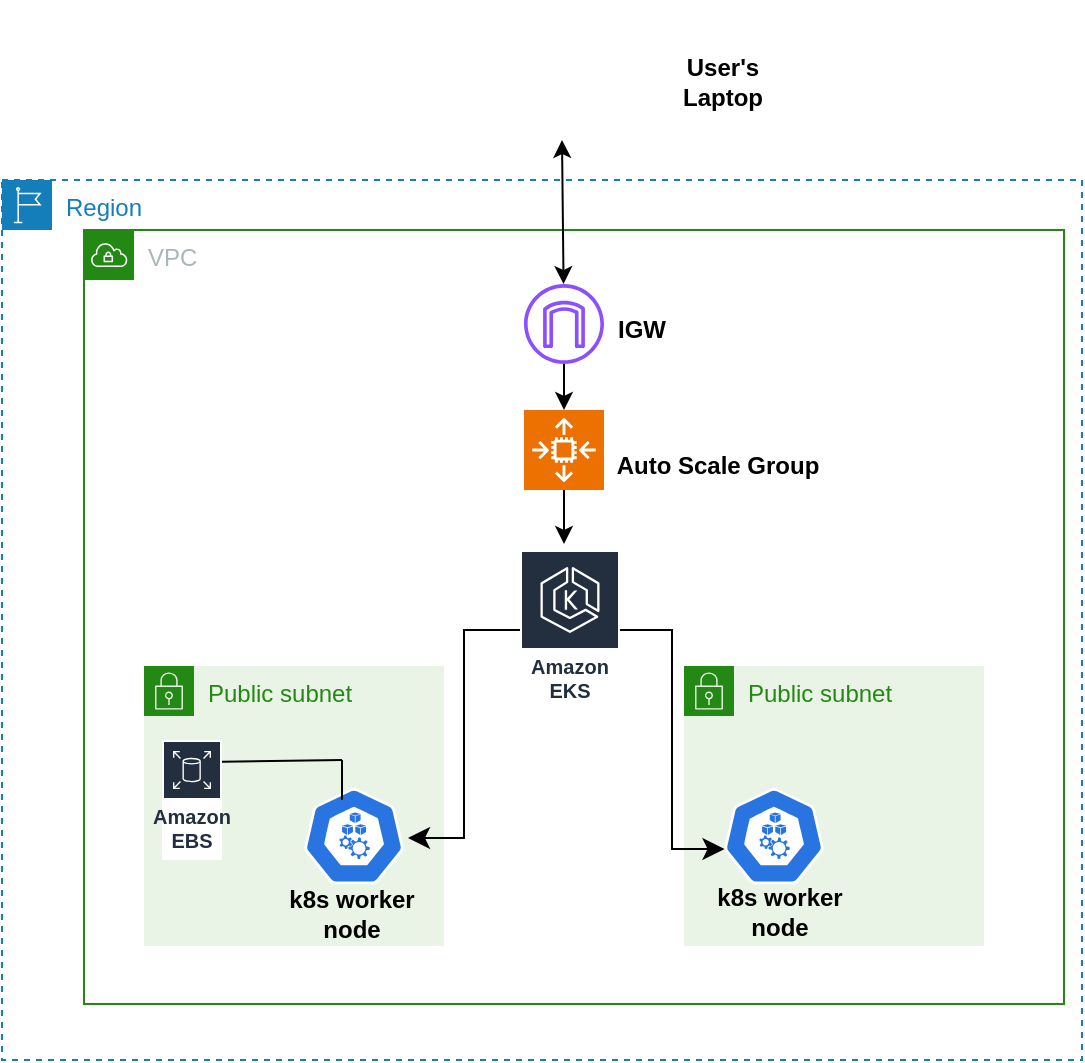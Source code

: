 <mxfile version="22.0.8" type="device">
  <diagram name="Page-1" id="BdtXLh70MsclHzi9UL6R">
    <mxGraphModel dx="1034" dy="492" grid="1" gridSize="10" guides="1" tooltips="1" connect="1" arrows="1" fold="1" page="1" pageScale="1" pageWidth="850" pageHeight="1100" math="0" shadow="0">
      <root>
        <mxCell id="0" />
        <mxCell id="1" parent="0" />
        <mxCell id="SOK8esqjdoVx8pa6e1xp-1" value="Public subnet" style="points=[[0,0],[0.25,0],[0.5,0],[0.75,0],[1,0],[1,0.25],[1,0.5],[1,0.75],[1,1],[0.75,1],[0.5,1],[0.25,1],[0,1],[0,0.75],[0,0.5],[0,0.25]];outlineConnect=0;gradientColor=none;html=1;whiteSpace=wrap;fontSize=12;fontStyle=0;container=1;pointerEvents=0;collapsible=0;recursiveResize=0;shape=mxgraph.aws4.group;grIcon=mxgraph.aws4.group_security_group;grStroke=0;strokeColor=#248814;fillColor=#E9F3E6;verticalAlign=top;align=left;spacingLeft=30;fontColor=#248814;dashed=0;" parent="1" vertex="1">
          <mxGeometry x="201" y="433" width="150" height="140" as="geometry" />
        </mxCell>
        <mxCell id="SOK8esqjdoVx8pa6e1xp-3" value="" style="sketch=0;html=1;dashed=0;whitespace=wrap;fillColor=#2875E2;strokeColor=#ffffff;points=[[0.005,0.63,0],[0.1,0.2,0],[0.9,0.2,0],[0.5,0,0],[0.995,0.63,0],[0.72,0.99,0],[0.5,1,0],[0.28,0.99,0]];verticalLabelPosition=bottom;align=center;verticalAlign=top;shape=mxgraph.kubernetes.icon;prIcon=node" parent="SOK8esqjdoVx8pa6e1xp-1" vertex="1">
          <mxGeometry x="80" y="60" width="50" height="50" as="geometry" />
        </mxCell>
        <mxCell id="SOK8esqjdoVx8pa6e1xp-5" value="" style="sketch=0;points=[[0,0,0],[0.25,0,0],[0.5,0,0],[0.75,0,0],[1,0,0],[0,1,0],[0.25,1,0],[0.5,1,0],[0.75,1,0],[1,1,0],[0,0.25,0],[0,0.5,0],[0,0.75,0],[1,0.25,0],[1,0.5,0],[1,0.75,0]];outlineConnect=0;fontColor=#232F3E;fillColor=#ED7100;strokeColor=#ffffff;dashed=0;verticalLabelPosition=bottom;verticalAlign=top;align=center;html=1;fontSize=12;fontStyle=0;aspect=fixed;shape=mxgraph.aws4.resourceIcon;resIcon=mxgraph.aws4.auto_scaling2;" parent="1" vertex="1">
          <mxGeometry x="391" y="305" width="40" height="40" as="geometry" />
        </mxCell>
        <mxCell id="SOK8esqjdoVx8pa6e1xp-6" value="Amazon EKS" style="sketch=0;outlineConnect=0;fontColor=#232F3E;gradientColor=none;strokeColor=#ffffff;fillColor=#232F3E;dashed=0;verticalLabelPosition=middle;verticalAlign=bottom;align=center;html=1;whiteSpace=wrap;fontSize=10;fontStyle=1;spacing=3;shape=mxgraph.aws4.productIcon;prIcon=mxgraph.aws4.eks;" parent="1" vertex="1">
          <mxGeometry x="389" y="375" width="50" height="80" as="geometry" />
        </mxCell>
        <mxCell id="SOK8esqjdoVx8pa6e1xp-7" value="Public subnet" style="points=[[0,0],[0.25,0],[0.5,0],[0.75,0],[1,0],[1,0.25],[1,0.5],[1,0.75],[1,1],[0.75,1],[0.5,1],[0.25,1],[0,1],[0,0.75],[0,0.5],[0,0.25]];outlineConnect=0;gradientColor=none;html=1;whiteSpace=wrap;fontSize=12;fontStyle=0;container=1;pointerEvents=0;collapsible=0;recursiveResize=0;shape=mxgraph.aws4.group;grIcon=mxgraph.aws4.group_security_group;grStroke=0;strokeColor=#248814;fillColor=#E9F3E6;verticalAlign=top;align=left;spacingLeft=30;fontColor=#248814;dashed=0;" parent="1" vertex="1">
          <mxGeometry x="471" y="433" width="150" height="140" as="geometry" />
        </mxCell>
        <mxCell id="SOK8esqjdoVx8pa6e1xp-9" value="" style="sketch=0;html=1;dashed=0;whitespace=wrap;fillColor=#2875E2;strokeColor=#ffffff;points=[[0.005,0.63,0],[0.1,0.2,0],[0.9,0.2,0],[0.5,0,0],[0.995,0.63,0],[0.72,0.99,0],[0.5,1,0],[0.28,0.99,0]];verticalLabelPosition=bottom;align=center;verticalAlign=top;shape=mxgraph.kubernetes.icon;prIcon=node" parent="SOK8esqjdoVx8pa6e1xp-7" vertex="1">
          <mxGeometry x="20" y="60" width="50" height="50" as="geometry" />
        </mxCell>
        <mxCell id="SOK8esqjdoVx8pa6e1xp-10" value="" style="sketch=0;outlineConnect=0;fontColor=#232F3E;gradientColor=none;fillColor=#8C4FFF;strokeColor=none;dashed=0;verticalLabelPosition=bottom;verticalAlign=top;align=center;html=1;fontSize=12;fontStyle=0;aspect=fixed;pointerEvents=1;shape=mxgraph.aws4.internet_gateway;" parent="1" vertex="1">
          <mxGeometry x="391" y="242" width="40" height="40" as="geometry" />
        </mxCell>
        <mxCell id="SOK8esqjdoVx8pa6e1xp-13" value="" style="edgeStyle=elbowEdgeStyle;elbow=horizontal;endArrow=classic;html=1;curved=0;rounded=0;endSize=8;startSize=8;entryX=1.04;entryY=0.52;entryDx=0;entryDy=0;entryPerimeter=0;" parent="1" source="SOK8esqjdoVx8pa6e1xp-6" target="SOK8esqjdoVx8pa6e1xp-3" edge="1">
          <mxGeometry width="50" height="50" relative="1" as="geometry">
            <mxPoint x="411" y="543" as="sourcePoint" />
            <mxPoint x="461" y="493" as="targetPoint" />
          </mxGeometry>
        </mxCell>
        <mxCell id="SOK8esqjdoVx8pa6e1xp-18" value="" style="endArrow=classic;html=1;rounded=0;entryX=0.5;entryY=0;entryDx=0;entryDy=0;entryPerimeter=0;" parent="1" source="SOK8esqjdoVx8pa6e1xp-10" target="SOK8esqjdoVx8pa6e1xp-5" edge="1">
          <mxGeometry width="50" height="50" relative="1" as="geometry">
            <mxPoint x="411" y="442" as="sourcePoint" />
            <mxPoint x="461" y="392" as="targetPoint" />
          </mxGeometry>
        </mxCell>
        <mxCell id="SOK8esqjdoVx8pa6e1xp-19" value="" style="endArrow=classic;html=1;rounded=0;exitX=0.5;exitY=1;exitDx=0;exitDy=0;exitPerimeter=0;" parent="1" source="SOK8esqjdoVx8pa6e1xp-5" edge="1">
          <mxGeometry width="50" height="50" relative="1" as="geometry">
            <mxPoint x="501" y="355" as="sourcePoint" />
            <mxPoint x="411" y="372" as="targetPoint" />
          </mxGeometry>
        </mxCell>
        <mxCell id="SOK8esqjdoVx8pa6e1xp-20" value="VPC" style="points=[[0,0],[0.25,0],[0.5,0],[0.75,0],[1,0],[1,0.25],[1,0.5],[1,0.75],[1,1],[0.75,1],[0.5,1],[0.25,1],[0,1],[0,0.75],[0,0.5],[0,0.25]];outlineConnect=0;gradientColor=none;html=1;whiteSpace=wrap;fontSize=12;fontStyle=0;container=1;pointerEvents=0;collapsible=0;recursiveResize=0;shape=mxgraph.aws4.group;grIcon=mxgraph.aws4.group_vpc;strokeColor=#248814;fillColor=none;verticalAlign=top;align=left;spacingLeft=30;fontColor=#AAB7B8;dashed=0;" parent="1" vertex="1">
          <mxGeometry x="171" y="215" width="490" height="387" as="geometry" />
        </mxCell>
        <mxCell id="SOK8esqjdoVx8pa6e1xp-21" value="Region" style="points=[[0,0],[0.25,0],[0.5,0],[0.75,0],[1,0],[1,0.25],[1,0.5],[1,0.75],[1,1],[0.75,1],[0.5,1],[0.25,1],[0,1],[0,0.75],[0,0.5],[0,0.25]];outlineConnect=0;gradientColor=none;html=1;whiteSpace=wrap;fontSize=12;fontStyle=0;container=1;pointerEvents=0;collapsible=0;recursiveResize=0;shape=mxgraph.aws4.group;grIcon=mxgraph.aws4.group_region;strokeColor=#147EBA;fillColor=none;verticalAlign=top;align=left;spacingLeft=30;fontColor=#147EBA;dashed=1;" parent="1" vertex="1">
          <mxGeometry x="130" y="190" width="540" height="440" as="geometry" />
        </mxCell>
        <mxCell id="SOK8esqjdoVx8pa6e1xp-22" value="&lt;b&gt;IGW&lt;/b&gt;" style="text;html=1;strokeColor=none;fillColor=none;align=center;verticalAlign=middle;whiteSpace=wrap;rounded=0;" parent="SOK8esqjdoVx8pa6e1xp-21" vertex="1">
          <mxGeometry x="290" y="60" width="60" height="30" as="geometry" />
        </mxCell>
        <mxCell id="SOK8esqjdoVx8pa6e1xp-25" value="&lt;b&gt;Auto Scale Group&lt;/b&gt;" style="text;html=1;strokeColor=none;fillColor=none;align=center;verticalAlign=middle;whiteSpace=wrap;rounded=0;" parent="SOK8esqjdoVx8pa6e1xp-21" vertex="1">
          <mxGeometry x="303" y="128" width="110" height="30" as="geometry" />
        </mxCell>
        <mxCell id="SOK8esqjdoVx8pa6e1xp-26" value="&lt;b&gt;k8s worker &lt;br&gt;node&lt;/b&gt;" style="text;html=1;strokeColor=none;fillColor=none;align=center;verticalAlign=middle;whiteSpace=wrap;rounded=0;" parent="SOK8esqjdoVx8pa6e1xp-21" vertex="1">
          <mxGeometry x="140" y="352" width="70" height="30" as="geometry" />
        </mxCell>
        <mxCell id="SOK8esqjdoVx8pa6e1xp-27" value="&lt;b&gt;k8s worker &lt;br&gt;node&lt;/b&gt;" style="text;html=1;strokeColor=none;fillColor=none;align=center;verticalAlign=middle;whiteSpace=wrap;rounded=0;" parent="SOK8esqjdoVx8pa6e1xp-21" vertex="1">
          <mxGeometry x="354" y="351" width="70" height="30" as="geometry" />
        </mxCell>
        <mxCell id="DQyKybt4eDzF_iCBCpqU-1" value="Amazon EBS" style="sketch=0;outlineConnect=0;fontColor=#232F3E;gradientColor=none;strokeColor=#ffffff;fillColor=#232F3E;dashed=0;verticalLabelPosition=middle;verticalAlign=bottom;align=center;html=1;whiteSpace=wrap;fontSize=10;fontStyle=1;spacing=3;shape=mxgraph.aws4.productIcon;prIcon=mxgraph.aws4.elastic_block_store;" parent="SOK8esqjdoVx8pa6e1xp-21" vertex="1">
          <mxGeometry x="80" y="280" width="30" height="60" as="geometry" />
        </mxCell>
        <mxCell id="54B4O0L685eCahJd6qLk-2" value="" style="endArrow=none;html=1;rounded=0;" parent="SOK8esqjdoVx8pa6e1xp-21" edge="1">
          <mxGeometry width="50" height="50" relative="1" as="geometry">
            <mxPoint x="170" y="290.001" as="sourcePoint" />
            <mxPoint x="170" y="310" as="targetPoint" />
          </mxGeometry>
        </mxCell>
        <mxCell id="SOK8esqjdoVx8pa6e1xp-28" value="" style="shape=image;html=1;verticalAlign=top;verticalLabelPosition=bottom;labelBackgroundColor=#ffffff;imageAspect=0;aspect=fixed;image=https://cdn1.iconfinder.com/data/icons/nuvola2/128x128/apps/laptop_pcmcia.png" parent="1" vertex="1">
          <mxGeometry x="370.5" y="100" width="81" height="81" as="geometry" />
        </mxCell>
        <mxCell id="SOK8esqjdoVx8pa6e1xp-29" value="User&#39;s&lt;br&gt;Laptop" style="text;html=1;strokeColor=none;fillColor=none;align=center;verticalAlign=middle;whiteSpace=wrap;rounded=0;fontStyle=1" parent="1" vertex="1">
          <mxGeometry x="450" y="125.5" width="81" height="30" as="geometry" />
        </mxCell>
        <mxCell id="SOK8esqjdoVx8pa6e1xp-30" value="" style="endArrow=classic;startArrow=classic;html=1;rounded=0;" parent="1" source="SOK8esqjdoVx8pa6e1xp-10" edge="1">
          <mxGeometry width="50" height="50" relative="1" as="geometry">
            <mxPoint x="570" y="350" as="sourcePoint" />
            <mxPoint x="410" y="170" as="targetPoint" />
          </mxGeometry>
        </mxCell>
        <mxCell id="54B4O0L685eCahJd6qLk-1" value="" style="endArrow=none;html=1;rounded=0;" parent="1" edge="1">
          <mxGeometry width="50" height="50" relative="1" as="geometry">
            <mxPoint x="240" y="480.831" as="sourcePoint" />
            <mxPoint x="300" y="480" as="targetPoint" />
          </mxGeometry>
        </mxCell>
        <mxCell id="JuWlEjKfBvSQd1sBYYgB-1" value="" style="edgeStyle=elbowEdgeStyle;elbow=horizontal;endArrow=classic;html=1;curved=0;rounded=0;endSize=8;startSize=8;entryX=0.005;entryY=0.63;entryDx=0;entryDy=0;entryPerimeter=0;" edge="1" parent="1" source="SOK8esqjdoVx8pa6e1xp-6" target="SOK8esqjdoVx8pa6e1xp-9">
          <mxGeometry width="50" height="50" relative="1" as="geometry">
            <mxPoint x="399" y="425" as="sourcePoint" />
            <mxPoint x="343" y="529" as="targetPoint" />
          </mxGeometry>
        </mxCell>
      </root>
    </mxGraphModel>
  </diagram>
</mxfile>

